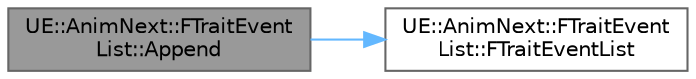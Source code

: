 digraph "UE::AnimNext::FTraitEventList::Append"
{
 // INTERACTIVE_SVG=YES
 // LATEX_PDF_SIZE
  bgcolor="transparent";
  edge [fontname=Helvetica,fontsize=10,labelfontname=Helvetica,labelfontsize=10];
  node [fontname=Helvetica,fontsize=10,shape=box,height=0.2,width=0.4];
  rankdir="LR";
  Node1 [id="Node000001",label="UE::AnimNext::FTraitEvent\lList::Append",height=0.2,width=0.4,color="gray40", fillcolor="grey60", style="filled", fontcolor="black",tooltip=" "];
  Node1 -> Node2 [id="edge1_Node000001_Node000002",color="steelblue1",style="solid",tooltip=" "];
  Node2 [id="Node000002",label="UE::AnimNext::FTraitEvent\lList::FTraitEventList",height=0.2,width=0.4,color="grey40", fillcolor="white", style="filled",URL="$d3/d6f/structUE_1_1AnimNext_1_1FTraitEventList.html#a42572617ef3d5e69e51cc51789f19dcf",tooltip=" "];
}
